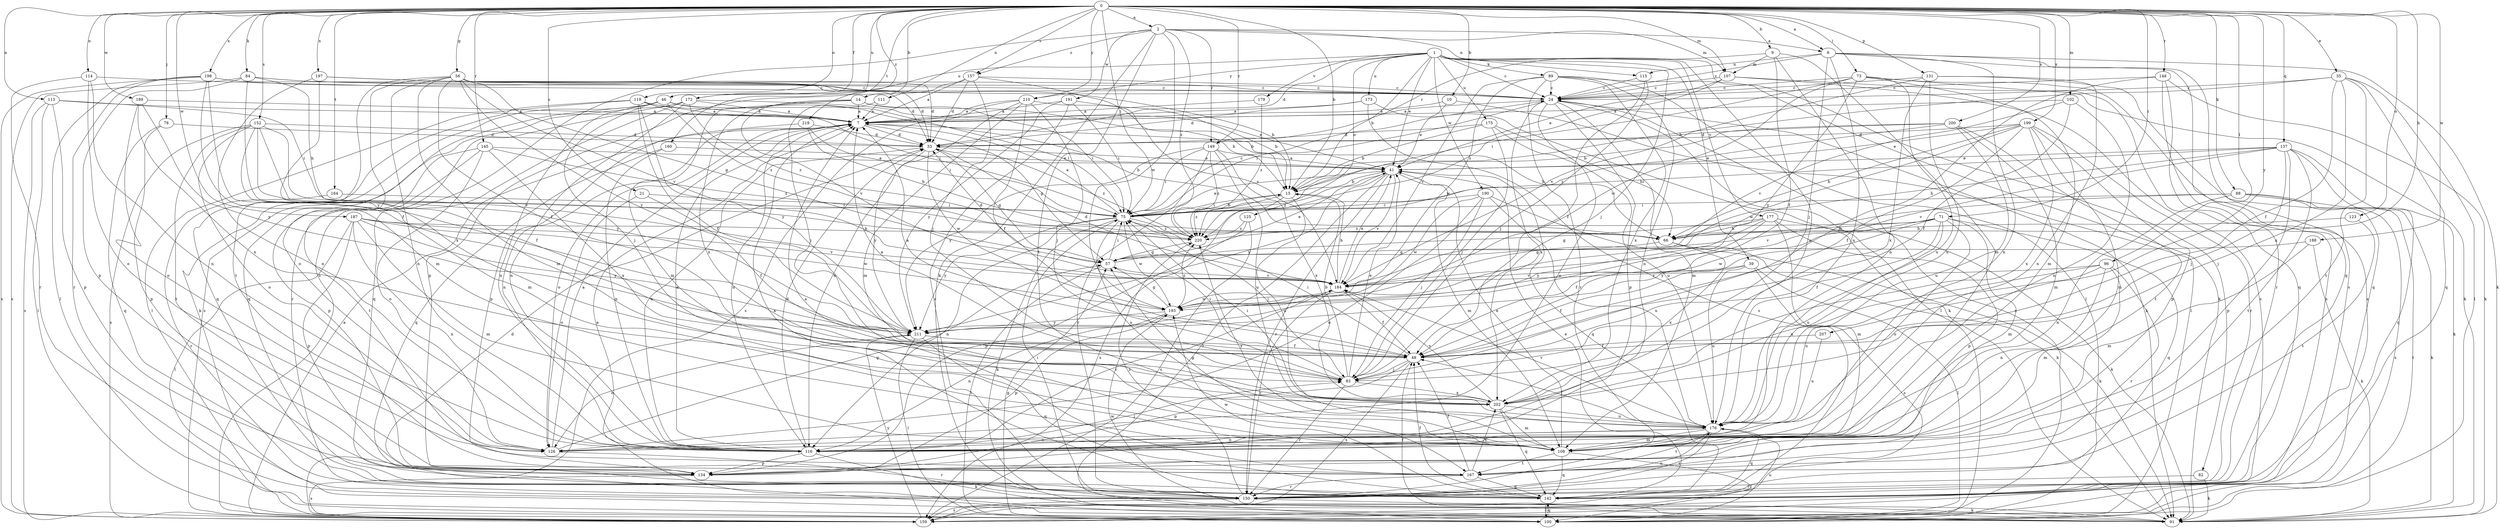 strict digraph  {
0;
1;
2;
6;
7;
9;
10;
14;
15;
21;
24;
33;
35;
39;
41;
46;
48;
56;
57;
66;
71;
73;
75;
78;
82;
83;
84;
88;
89;
91;
96;
100;
102;
107;
108;
111;
113;
114;
115;
116;
119;
123;
125;
126;
131;
134;
137;
142;
145;
148;
149;
150;
152;
157;
159;
160;
164;
167;
172;
173;
175;
176;
177;
179;
184;
187;
188;
189;
190;
191;
193;
197;
198;
199;
200;
202;
207;
210;
211;
219;
220;
0 -> 2  [label=a];
0 -> 6  [label=a];
0 -> 9  [label=b];
0 -> 10  [label=b];
0 -> 14  [label=b];
0 -> 15  [label=b];
0 -> 21  [label=c];
0 -> 35  [label=e];
0 -> 46  [label=f];
0 -> 56  [label=g];
0 -> 66  [label=h];
0 -> 71  [label=i];
0 -> 73  [label=i];
0 -> 75  [label=i];
0 -> 78  [label=j];
0 -> 84  [label=k];
0 -> 88  [label=k];
0 -> 96  [label=l];
0 -> 102  [label=m];
0 -> 107  [label=m];
0 -> 111  [label=n];
0 -> 113  [label=n];
0 -> 114  [label=n];
0 -> 119  [label=o];
0 -> 123  [label=o];
0 -> 131  [label=p];
0 -> 137  [label=q];
0 -> 145  [label=r];
0 -> 148  [label=r];
0 -> 149  [label=r];
0 -> 152  [label=s];
0 -> 157  [label=s];
0 -> 160  [label=t];
0 -> 164  [label=t];
0 -> 172  [label=u];
0 -> 187  [label=w];
0 -> 188  [label=w];
0 -> 189  [label=w];
0 -> 197  [label=x];
0 -> 198  [label=x];
0 -> 199  [label=x];
0 -> 200  [label=x];
0 -> 207  [label=y];
0 -> 210  [label=y];
0 -> 219  [label=z];
1 -> 15  [label=b];
1 -> 24  [label=c];
1 -> 33  [label=d];
1 -> 39  [label=e];
1 -> 41  [label=e];
1 -> 82  [label=j];
1 -> 83  [label=j];
1 -> 89  [label=k];
1 -> 125  [label=o];
1 -> 172  [label=u];
1 -> 173  [label=u];
1 -> 175  [label=u];
1 -> 176  [label=u];
1 -> 177  [label=v];
1 -> 179  [label=v];
1 -> 190  [label=w];
1 -> 210  [label=y];
2 -> 6  [label=a];
2 -> 91  [label=k];
2 -> 107  [label=m];
2 -> 115  [label=n];
2 -> 149  [label=r];
2 -> 157  [label=s];
2 -> 159  [label=s];
2 -> 167  [label=t];
2 -> 191  [label=w];
2 -> 193  [label=w];
2 -> 220  [label=z];
6 -> 24  [label=c];
6 -> 83  [label=j];
6 -> 91  [label=k];
6 -> 115  [label=n];
6 -> 116  [label=n];
6 -> 142  [label=q];
6 -> 159  [label=s];
6 -> 176  [label=u];
7 -> 33  [label=d];
7 -> 57  [label=g];
7 -> 66  [label=h];
7 -> 116  [label=n];
7 -> 126  [label=o];
7 -> 134  [label=p];
9 -> 48  [label=f];
9 -> 107  [label=m];
9 -> 108  [label=m];
9 -> 116  [label=n];
9 -> 149  [label=r];
10 -> 7  [label=a];
10 -> 41  [label=e];
10 -> 100  [label=l];
14 -> 7  [label=a];
14 -> 15  [label=b];
14 -> 75  [label=i];
14 -> 108  [label=m];
14 -> 184  [label=v];
14 -> 202  [label=x];
15 -> 75  [label=i];
15 -> 159  [label=s];
15 -> 176  [label=u];
15 -> 220  [label=z];
21 -> 48  [label=f];
21 -> 75  [label=i];
21 -> 126  [label=o];
24 -> 7  [label=a];
24 -> 75  [label=i];
24 -> 91  [label=k];
24 -> 100  [label=l];
24 -> 108  [label=m];
24 -> 126  [label=o];
24 -> 134  [label=p];
24 -> 202  [label=x];
33 -> 41  [label=e];
33 -> 57  [label=g];
33 -> 116  [label=n];
33 -> 193  [label=w];
33 -> 211  [label=y];
33 -> 220  [label=z];
35 -> 15  [label=b];
35 -> 24  [label=c];
35 -> 48  [label=f];
35 -> 100  [label=l];
35 -> 142  [label=q];
35 -> 167  [label=t];
35 -> 202  [label=x];
39 -> 48  [label=f];
39 -> 100  [label=l];
39 -> 159  [label=s];
39 -> 176  [label=u];
39 -> 184  [label=v];
41 -> 15  [label=b];
41 -> 100  [label=l];
41 -> 108  [label=m];
41 -> 142  [label=q];
41 -> 150  [label=r];
41 -> 184  [label=v];
41 -> 211  [label=y];
41 -> 220  [label=z];
46 -> 7  [label=a];
46 -> 75  [label=i];
46 -> 83  [label=j];
46 -> 91  [label=k];
46 -> 116  [label=n];
46 -> 142  [label=q];
46 -> 220  [label=z];
48 -> 7  [label=a];
48 -> 75  [label=i];
48 -> 83  [label=j];
48 -> 134  [label=p];
48 -> 159  [label=s];
56 -> 24  [label=c];
56 -> 33  [label=d];
56 -> 48  [label=f];
56 -> 57  [label=g];
56 -> 108  [label=m];
56 -> 116  [label=n];
56 -> 126  [label=o];
56 -> 167  [label=t];
56 -> 184  [label=v];
56 -> 211  [label=y];
57 -> 33  [label=d];
57 -> 41  [label=e];
57 -> 75  [label=i];
57 -> 100  [label=l];
57 -> 184  [label=v];
66 -> 57  [label=g];
66 -> 91  [label=k];
66 -> 202  [label=x];
71 -> 48  [label=f];
71 -> 66  [label=h];
71 -> 108  [label=m];
71 -> 126  [label=o];
71 -> 142  [label=q];
71 -> 176  [label=u];
71 -> 193  [label=w];
71 -> 211  [label=y];
71 -> 220  [label=z];
73 -> 24  [label=c];
73 -> 75  [label=i];
73 -> 108  [label=m];
73 -> 142  [label=q];
73 -> 159  [label=s];
73 -> 176  [label=u];
73 -> 193  [label=w];
73 -> 211  [label=y];
75 -> 7  [label=a];
75 -> 15  [label=b];
75 -> 24  [label=c];
75 -> 41  [label=e];
75 -> 83  [label=j];
75 -> 91  [label=k];
75 -> 116  [label=n];
75 -> 176  [label=u];
75 -> 193  [label=w];
75 -> 211  [label=y];
75 -> 220  [label=z];
78 -> 33  [label=d];
78 -> 134  [label=p];
78 -> 142  [label=q];
82 -> 91  [label=k];
82 -> 150  [label=r];
83 -> 7  [label=a];
83 -> 15  [label=b];
83 -> 41  [label=e];
83 -> 75  [label=i];
83 -> 150  [label=r];
83 -> 202  [label=x];
84 -> 15  [label=b];
84 -> 24  [label=c];
84 -> 66  [label=h];
84 -> 134  [label=p];
84 -> 159  [label=s];
84 -> 211  [label=y];
88 -> 75  [label=i];
88 -> 91  [label=k];
88 -> 100  [label=l];
88 -> 116  [label=n];
88 -> 159  [label=s];
88 -> 184  [label=v];
89 -> 24  [label=c];
89 -> 91  [label=k];
89 -> 100  [label=l];
89 -> 116  [label=n];
89 -> 150  [label=r];
89 -> 184  [label=v];
89 -> 193  [label=w];
89 -> 202  [label=x];
91 -> 7  [label=a];
91 -> 33  [label=d];
91 -> 48  [label=f];
91 -> 193  [label=w];
96 -> 108  [label=m];
96 -> 116  [label=n];
96 -> 150  [label=r];
96 -> 176  [label=u];
96 -> 184  [label=v];
96 -> 202  [label=x];
100 -> 24  [label=c];
100 -> 57  [label=g];
100 -> 142  [label=q];
100 -> 176  [label=u];
102 -> 7  [label=a];
102 -> 48  [label=f];
102 -> 116  [label=n];
102 -> 184  [label=v];
107 -> 24  [label=c];
107 -> 41  [label=e];
107 -> 91  [label=k];
107 -> 159  [label=s];
107 -> 220  [label=z];
108 -> 41  [label=e];
108 -> 57  [label=g];
108 -> 100  [label=l];
108 -> 142  [label=q];
108 -> 167  [label=t];
108 -> 220  [label=z];
111 -> 7  [label=a];
111 -> 83  [label=j];
113 -> 7  [label=a];
113 -> 75  [label=i];
113 -> 100  [label=l];
113 -> 134  [label=p];
113 -> 159  [label=s];
114 -> 24  [label=c];
114 -> 116  [label=n];
114 -> 126  [label=o];
114 -> 150  [label=r];
115 -> 24  [label=c];
115 -> 48  [label=f];
115 -> 83  [label=j];
116 -> 7  [label=a];
116 -> 33  [label=d];
116 -> 83  [label=j];
116 -> 91  [label=k];
116 -> 134  [label=p];
116 -> 184  [label=v];
119 -> 7  [label=a];
119 -> 48  [label=f];
119 -> 66  [label=h];
119 -> 75  [label=i];
119 -> 100  [label=l];
119 -> 142  [label=q];
119 -> 211  [label=y];
123 -> 66  [label=h];
123 -> 167  [label=t];
125 -> 134  [label=p];
125 -> 159  [label=s];
125 -> 220  [label=z];
126 -> 7  [label=a];
126 -> 57  [label=g];
126 -> 150  [label=r];
131 -> 24  [label=c];
131 -> 116  [label=n];
131 -> 142  [label=q];
131 -> 176  [label=u];
131 -> 184  [label=v];
131 -> 202  [label=x];
134 -> 159  [label=s];
137 -> 41  [label=e];
137 -> 66  [label=h];
137 -> 75  [label=i];
137 -> 83  [label=j];
137 -> 91  [label=k];
137 -> 134  [label=p];
137 -> 142  [label=q];
137 -> 167  [label=t];
137 -> 184  [label=v];
142 -> 7  [label=a];
142 -> 41  [label=e];
142 -> 48  [label=f];
142 -> 100  [label=l];
142 -> 193  [label=w];
145 -> 41  [label=e];
145 -> 126  [label=o];
145 -> 134  [label=p];
145 -> 167  [label=t];
145 -> 202  [label=x];
145 -> 220  [label=z];
148 -> 24  [label=c];
148 -> 83  [label=j];
148 -> 91  [label=k];
148 -> 150  [label=r];
148 -> 159  [label=s];
149 -> 41  [label=e];
149 -> 75  [label=i];
149 -> 150  [label=r];
149 -> 176  [label=u];
149 -> 202  [label=x];
149 -> 211  [label=y];
149 -> 220  [label=z];
150 -> 75  [label=i];
150 -> 91  [label=k];
150 -> 159  [label=s];
150 -> 176  [label=u];
150 -> 220  [label=z];
152 -> 33  [label=d];
152 -> 48  [label=f];
152 -> 108  [label=m];
152 -> 126  [label=o];
152 -> 159  [label=s];
152 -> 167  [label=t];
152 -> 184  [label=v];
152 -> 211  [label=y];
157 -> 7  [label=a];
157 -> 24  [label=c];
157 -> 33  [label=d];
157 -> 83  [label=j];
157 -> 134  [label=p];
157 -> 184  [label=v];
159 -> 7  [label=a];
159 -> 211  [label=y];
160 -> 41  [label=e];
160 -> 116  [label=n];
160 -> 142  [label=q];
164 -> 75  [label=i];
164 -> 150  [label=r];
167 -> 7  [label=a];
167 -> 48  [label=f];
167 -> 142  [label=q];
167 -> 150  [label=r];
167 -> 202  [label=x];
172 -> 7  [label=a];
172 -> 41  [label=e];
172 -> 116  [label=n];
172 -> 142  [label=q];
172 -> 150  [label=r];
172 -> 159  [label=s];
172 -> 220  [label=z];
173 -> 7  [label=a];
173 -> 33  [label=d];
173 -> 91  [label=k];
173 -> 159  [label=s];
175 -> 15  [label=b];
175 -> 33  [label=d];
175 -> 66  [label=h];
175 -> 83  [label=j];
175 -> 176  [label=u];
176 -> 48  [label=f];
176 -> 108  [label=m];
176 -> 116  [label=n];
176 -> 126  [label=o];
176 -> 142  [label=q];
176 -> 150  [label=r];
176 -> 167  [label=t];
176 -> 184  [label=v];
177 -> 48  [label=f];
177 -> 57  [label=g];
177 -> 66  [label=h];
177 -> 91  [label=k];
177 -> 108  [label=m];
177 -> 134  [label=p];
177 -> 211  [label=y];
179 -> 7  [label=a];
179 -> 220  [label=z];
184 -> 15  [label=b];
184 -> 33  [label=d];
184 -> 41  [label=e];
184 -> 48  [label=f];
184 -> 150  [label=r];
184 -> 193  [label=w];
187 -> 66  [label=h];
187 -> 100  [label=l];
187 -> 108  [label=m];
187 -> 116  [label=n];
187 -> 134  [label=p];
187 -> 184  [label=v];
187 -> 193  [label=w];
187 -> 211  [label=y];
188 -> 57  [label=g];
188 -> 91  [label=k];
188 -> 108  [label=m];
189 -> 7  [label=a];
189 -> 126  [label=o];
189 -> 202  [label=x];
189 -> 211  [label=y];
190 -> 75  [label=i];
190 -> 83  [label=j];
190 -> 91  [label=k];
190 -> 126  [label=o];
190 -> 176  [label=u];
190 -> 193  [label=w];
191 -> 7  [label=a];
191 -> 15  [label=b];
191 -> 75  [label=i];
191 -> 150  [label=r];
191 -> 211  [label=y];
193 -> 57  [label=g];
193 -> 116  [label=n];
193 -> 134  [label=p];
193 -> 211  [label=y];
193 -> 220  [label=z];
197 -> 24  [label=c];
197 -> 33  [label=d];
197 -> 116  [label=n];
197 -> 202  [label=x];
198 -> 24  [label=c];
198 -> 33  [label=d];
198 -> 48  [label=f];
198 -> 100  [label=l];
198 -> 108  [label=m];
198 -> 150  [label=r];
198 -> 159  [label=s];
199 -> 33  [label=d];
199 -> 41  [label=e];
199 -> 48  [label=f];
199 -> 66  [label=h];
199 -> 108  [label=m];
199 -> 134  [label=p];
199 -> 150  [label=r];
199 -> 193  [label=w];
199 -> 202  [label=x];
200 -> 15  [label=b];
200 -> 33  [label=d];
200 -> 108  [label=m];
200 -> 167  [label=t];
200 -> 176  [label=u];
200 -> 220  [label=z];
202 -> 75  [label=i];
202 -> 108  [label=m];
202 -> 142  [label=q];
202 -> 176  [label=u];
202 -> 184  [label=v];
207 -> 48  [label=f];
207 -> 176  [label=u];
210 -> 7  [label=a];
210 -> 15  [label=b];
210 -> 48  [label=f];
210 -> 83  [label=j];
210 -> 108  [label=m];
210 -> 116  [label=n];
210 -> 159  [label=s];
211 -> 48  [label=f];
211 -> 100  [label=l];
211 -> 126  [label=o];
211 -> 142  [label=q];
219 -> 33  [label=d];
219 -> 66  [label=h];
219 -> 75  [label=i];
219 -> 116  [label=n];
220 -> 57  [label=g];
}
